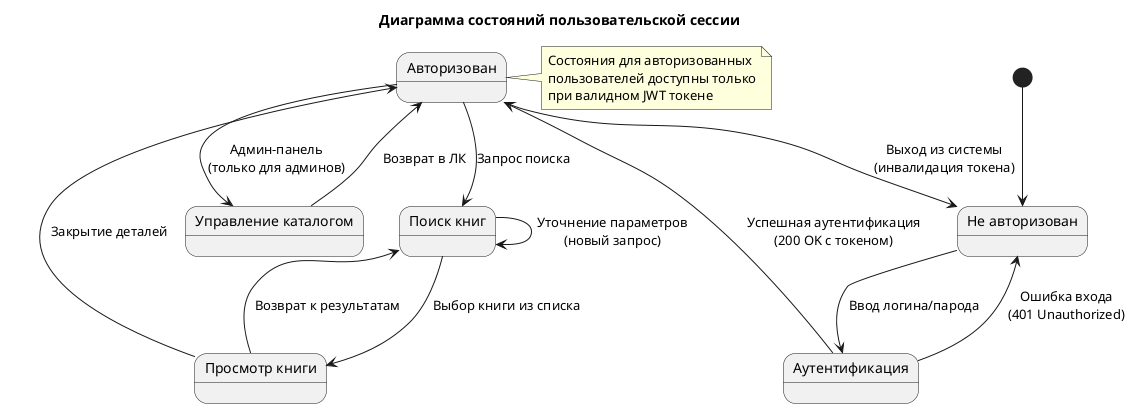 @startuml
title Диаграмма состояний пользовательской сессии

state "Не авторизован" as Unauthorized
state "Аутентификация" as Auth
state "Авторизован" as Authorized
state "Поиск книг" as Search
state "Просмотр книги" as ViewBook
state "Управление каталогом" as ManageBooks <<AdminOnly>>

[*] --> Unauthorized

Unauthorized --> Auth : Ввод логина/парода
Auth --> Authorized : Успешная аутентификация\n(200 OK с токеном)
Auth --> Unauthorized : Ошибка входа\n(401 Unauthorized)

Authorized --> Search : Запрос поиска
Search --> Search : Уточнение параметров\n(новый запрос)
Search --> ViewBook : Выбор книги из списка
ViewBook --> Search : Возврат к результатам
ViewBook --> Authorized : Закрытие деталей

Authorized --> ManageBooks : Админ-панель\n(только для админов)
ManageBooks --> Authorized : Возврат в ЛК

Authorized --> Unauthorized : Выход из системы\n(инвалидация токена)

note right of Authorized
  Состояния для авторизованных
  пользователей доступны только
  при валидном JWT токене
end note
@enduml
